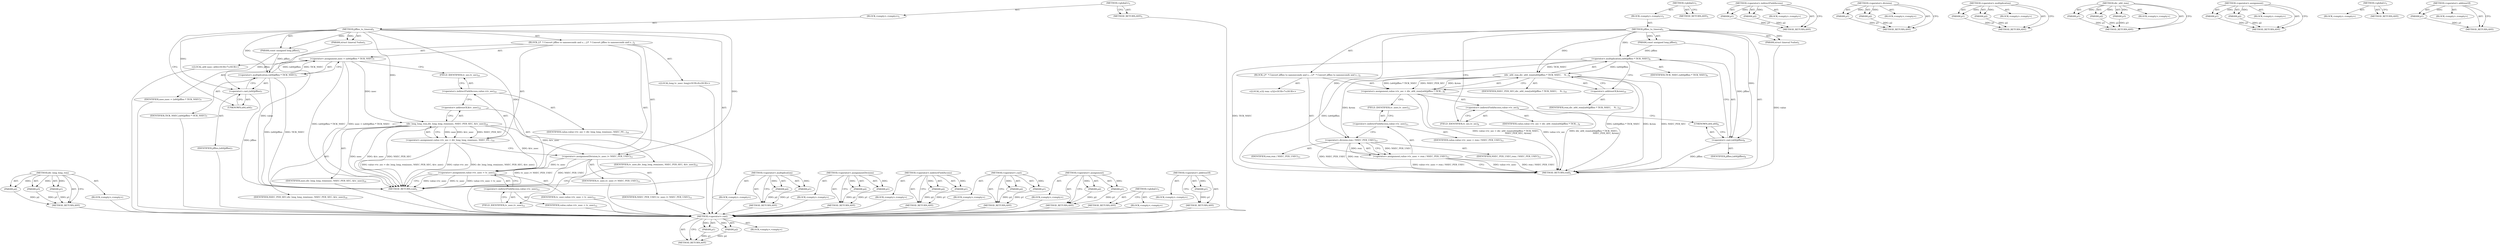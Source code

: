 digraph "&lt;operator&gt;.addressOf" {
vulnerable_81 [label=<(METHOD,div_long_long_rem)>];
vulnerable_82 [label=<(PARAM,p1)>];
vulnerable_83 [label=<(PARAM,p2)>];
vulnerable_84 [label=<(PARAM,p3)>];
vulnerable_85 [label=<(BLOCK,&lt;empty&gt;,&lt;empty&gt;)>];
vulnerable_86 [label=<(METHOD_RETURN,ANY)>];
vulnerable_6 [label=<(METHOD,&lt;global&gt;)<SUB>1</SUB>>];
vulnerable_7 [label=<(BLOCK,&lt;empty&gt;,&lt;empty&gt;)<SUB>1</SUB>>];
vulnerable_8 [label=<(METHOD,jiffies_to_timeval)<SUB>1</SUB>>];
vulnerable_9 [label=<(PARAM,const unsigned long jiffies)<SUB>1</SUB>>];
vulnerable_10 [label=<(PARAM,struct timeval *value)<SUB>1</SUB>>];
vulnerable_11 [label=<(BLOCK,{
	/*
 	 * Convert jiffies to nanoseconds and s...,{
	/*
 	 * Convert jiffies to nanoseconds and s...)<SUB>2</SUB>>];
vulnerable_12 [label="<(LOCAL,u64 nsec: u64)<SUB>7</SUB>>"];
vulnerable_13 [label=<(&lt;operator&gt;.assignment,nsec = (u64)jiffies * TICK_NSEC)<SUB>7</SUB>>];
vulnerable_14 [label=<(IDENTIFIER,nsec,nsec = (u64)jiffies * TICK_NSEC)<SUB>7</SUB>>];
vulnerable_15 [label=<(&lt;operator&gt;.multiplication,(u64)jiffies * TICK_NSEC)<SUB>7</SUB>>];
vulnerable_16 [label=<(&lt;operator&gt;.cast,(u64)jiffies)<SUB>7</SUB>>];
vulnerable_17 [label=<(UNKNOWN,u64,u64)<SUB>7</SUB>>];
vulnerable_18 [label=<(IDENTIFIER,jiffies,(u64)jiffies)<SUB>7</SUB>>];
vulnerable_19 [label=<(IDENTIFIER,TICK_NSEC,(u64)jiffies * TICK_NSEC)<SUB>7</SUB>>];
vulnerable_20 [label="<(LOCAL,long tv_usec: long)<SUB>8</SUB>>"];
vulnerable_21 [label=<(&lt;operator&gt;.assignment,value-&gt;tv_sec = div_long_long_rem(nsec, NSEC_PE...)<SUB>10</SUB>>];
vulnerable_22 [label=<(&lt;operator&gt;.indirectFieldAccess,value-&gt;tv_sec)<SUB>10</SUB>>];
vulnerable_23 [label=<(IDENTIFIER,value,value-&gt;tv_sec = div_long_long_rem(nsec, NSEC_PE...)<SUB>10</SUB>>];
vulnerable_24 [label=<(FIELD_IDENTIFIER,tv_sec,tv_sec)<SUB>10</SUB>>];
vulnerable_25 [label=<(div_long_long_rem,div_long_long_rem(nsec, NSEC_PER_SEC, &amp;tv_usec))<SUB>10</SUB>>];
vulnerable_26 [label=<(IDENTIFIER,nsec,div_long_long_rem(nsec, NSEC_PER_SEC, &amp;tv_usec))<SUB>10</SUB>>];
vulnerable_27 [label=<(IDENTIFIER,NSEC_PER_SEC,div_long_long_rem(nsec, NSEC_PER_SEC, &amp;tv_usec))<SUB>10</SUB>>];
vulnerable_28 [label=<(&lt;operator&gt;.addressOf,&amp;tv_usec)<SUB>10</SUB>>];
vulnerable_29 [label=<(IDENTIFIER,tv_usec,div_long_long_rem(nsec, NSEC_PER_SEC, &amp;tv_usec))<SUB>10</SUB>>];
vulnerable_30 [label=<(&lt;operator&gt;.assignmentDivision,tv_usec /= NSEC_PER_USEC)<SUB>11</SUB>>];
vulnerable_31 [label=<(IDENTIFIER,tv_usec,tv_usec /= NSEC_PER_USEC)<SUB>11</SUB>>];
vulnerable_32 [label=<(IDENTIFIER,NSEC_PER_USEC,tv_usec /= NSEC_PER_USEC)<SUB>11</SUB>>];
vulnerable_33 [label=<(&lt;operator&gt;.assignment,value-&gt;tv_usec = tv_usec)<SUB>12</SUB>>];
vulnerable_34 [label=<(&lt;operator&gt;.indirectFieldAccess,value-&gt;tv_usec)<SUB>12</SUB>>];
vulnerable_35 [label=<(IDENTIFIER,value,value-&gt;tv_usec = tv_usec)<SUB>12</SUB>>];
vulnerable_36 [label=<(FIELD_IDENTIFIER,tv_usec,tv_usec)<SUB>12</SUB>>];
vulnerable_37 [label=<(IDENTIFIER,tv_usec,value-&gt;tv_usec = tv_usec)<SUB>12</SUB>>];
vulnerable_38 [label=<(METHOD_RETURN,void)<SUB>1</SUB>>];
vulnerable_40 [label=<(METHOD_RETURN,ANY)<SUB>1</SUB>>];
vulnerable_66 [label=<(METHOD,&lt;operator&gt;.multiplication)>];
vulnerable_67 [label=<(PARAM,p1)>];
vulnerable_68 [label=<(PARAM,p2)>];
vulnerable_69 [label=<(BLOCK,&lt;empty&gt;,&lt;empty&gt;)>];
vulnerable_70 [label=<(METHOD_RETURN,ANY)>];
vulnerable_91 [label=<(METHOD,&lt;operator&gt;.assignmentDivision)>];
vulnerable_92 [label=<(PARAM,p1)>];
vulnerable_93 [label=<(PARAM,p2)>];
vulnerable_94 [label=<(BLOCK,&lt;empty&gt;,&lt;empty&gt;)>];
vulnerable_95 [label=<(METHOD_RETURN,ANY)>];
vulnerable_76 [label=<(METHOD,&lt;operator&gt;.indirectFieldAccess)>];
vulnerable_77 [label=<(PARAM,p1)>];
vulnerable_78 [label=<(PARAM,p2)>];
vulnerable_79 [label=<(BLOCK,&lt;empty&gt;,&lt;empty&gt;)>];
vulnerable_80 [label=<(METHOD_RETURN,ANY)>];
vulnerable_71 [label=<(METHOD,&lt;operator&gt;.cast)>];
vulnerable_72 [label=<(PARAM,p1)>];
vulnerable_73 [label=<(PARAM,p2)>];
vulnerable_74 [label=<(BLOCK,&lt;empty&gt;,&lt;empty&gt;)>];
vulnerable_75 [label=<(METHOD_RETURN,ANY)>];
vulnerable_61 [label=<(METHOD,&lt;operator&gt;.assignment)>];
vulnerable_62 [label=<(PARAM,p1)>];
vulnerable_63 [label=<(PARAM,p2)>];
vulnerable_64 [label=<(BLOCK,&lt;empty&gt;,&lt;empty&gt;)>];
vulnerable_65 [label=<(METHOD_RETURN,ANY)>];
vulnerable_55 [label=<(METHOD,&lt;global&gt;)<SUB>1</SUB>>];
vulnerable_56 [label=<(BLOCK,&lt;empty&gt;,&lt;empty&gt;)>];
vulnerable_57 [label=<(METHOD_RETURN,ANY)>];
vulnerable_87 [label=<(METHOD,&lt;operator&gt;.addressOf)>];
vulnerable_88 [label=<(PARAM,p1)>];
vulnerable_89 [label=<(BLOCK,&lt;empty&gt;,&lt;empty&gt;)>];
vulnerable_90 [label=<(METHOD_RETURN,ANY)>];
fixed_75 [label=<(METHOD,&lt;operator&gt;.cast)>];
fixed_76 [label=<(PARAM,p1)>];
fixed_77 [label=<(PARAM,p2)>];
fixed_78 [label=<(BLOCK,&lt;empty&gt;,&lt;empty&gt;)>];
fixed_79 [label=<(METHOD_RETURN,ANY)>];
fixed_6 [label=<(METHOD,&lt;global&gt;)<SUB>1</SUB>>];
fixed_7 [label=<(BLOCK,&lt;empty&gt;,&lt;empty&gt;)<SUB>1</SUB>>];
fixed_8 [label=<(METHOD,jiffies_to_timeval)<SUB>1</SUB>>];
fixed_9 [label=<(PARAM,const unsigned long jiffies)<SUB>1</SUB>>];
fixed_10 [label=<(PARAM,struct timeval *value)<SUB>1</SUB>>];
fixed_11 [label=<(BLOCK,{
	/*
 	 * Convert jiffies to nanoseconds and s...,{
	/*
 	 * Convert jiffies to nanoseconds and s...)<SUB>2</SUB>>];
fixed_12 [label="<(LOCAL,u32 rem: u32)<SUB>7</SUB>>"];
fixed_13 [label=<(&lt;operator&gt;.assignment,value-&gt;tv_sec = div_u64_rem((u64)jiffies * TICK...)<SUB>9</SUB>>];
fixed_14 [label=<(&lt;operator&gt;.indirectFieldAccess,value-&gt;tv_sec)<SUB>9</SUB>>];
fixed_15 [label=<(IDENTIFIER,value,value-&gt;tv_sec = div_u64_rem((u64)jiffies * TICK...)<SUB>9</SUB>>];
fixed_16 [label=<(FIELD_IDENTIFIER,tv_sec,tv_sec)<SUB>9</SUB>>];
fixed_17 [label=<(div_u64_rem,div_u64_rem((u64)jiffies * TICK_NSEC,
				    N...)<SUB>9</SUB>>];
fixed_18 [label=<(&lt;operator&gt;.multiplication,(u64)jiffies * TICK_NSEC)<SUB>9</SUB>>];
fixed_19 [label=<(&lt;operator&gt;.cast,(u64)jiffies)<SUB>9</SUB>>];
fixed_20 [label=<(UNKNOWN,u64,u64)<SUB>9</SUB>>];
fixed_21 [label=<(IDENTIFIER,jiffies,(u64)jiffies)<SUB>9</SUB>>];
fixed_22 [label=<(IDENTIFIER,TICK_NSEC,(u64)jiffies * TICK_NSEC)<SUB>9</SUB>>];
fixed_23 [label=<(IDENTIFIER,NSEC_PER_SEC,div_u64_rem((u64)jiffies * TICK_NSEC,
				    N...)<SUB>10</SUB>>];
fixed_24 [label=<(&lt;operator&gt;.addressOf,&amp;rem)<SUB>10</SUB>>];
fixed_25 [label=<(IDENTIFIER,rem,div_u64_rem((u64)jiffies * TICK_NSEC,
				    N...)<SUB>10</SUB>>];
fixed_26 [label=<(&lt;operator&gt;.assignment,value-&gt;tv_usec = rem / NSEC_PER_USEC)<SUB>11</SUB>>];
fixed_27 [label=<(&lt;operator&gt;.indirectFieldAccess,value-&gt;tv_usec)<SUB>11</SUB>>];
fixed_28 [label=<(IDENTIFIER,value,value-&gt;tv_usec = rem / NSEC_PER_USEC)<SUB>11</SUB>>];
fixed_29 [label=<(FIELD_IDENTIFIER,tv_usec,tv_usec)<SUB>11</SUB>>];
fixed_30 [label=<(&lt;operator&gt;.division,rem / NSEC_PER_USEC)<SUB>11</SUB>>];
fixed_31 [label=<(IDENTIFIER,rem,rem / NSEC_PER_USEC)<SUB>11</SUB>>];
fixed_32 [label=<(IDENTIFIER,NSEC_PER_USEC,rem / NSEC_PER_USEC)<SUB>11</SUB>>];
fixed_33 [label=<(METHOD_RETURN,void)<SUB>1</SUB>>];
fixed_35 [label=<(METHOD_RETURN,ANY)<SUB>1</SUB>>];
fixed_59 [label=<(METHOD,&lt;operator&gt;.indirectFieldAccess)>];
fixed_60 [label=<(PARAM,p1)>];
fixed_61 [label=<(PARAM,p2)>];
fixed_62 [label=<(BLOCK,&lt;empty&gt;,&lt;empty&gt;)>];
fixed_63 [label=<(METHOD_RETURN,ANY)>];
fixed_84 [label=<(METHOD,&lt;operator&gt;.division)>];
fixed_85 [label=<(PARAM,p1)>];
fixed_86 [label=<(PARAM,p2)>];
fixed_87 [label=<(BLOCK,&lt;empty&gt;,&lt;empty&gt;)>];
fixed_88 [label=<(METHOD_RETURN,ANY)>];
fixed_70 [label=<(METHOD,&lt;operator&gt;.multiplication)>];
fixed_71 [label=<(PARAM,p1)>];
fixed_72 [label=<(PARAM,p2)>];
fixed_73 [label=<(BLOCK,&lt;empty&gt;,&lt;empty&gt;)>];
fixed_74 [label=<(METHOD_RETURN,ANY)>];
fixed_64 [label=<(METHOD,div_u64_rem)>];
fixed_65 [label=<(PARAM,p1)>];
fixed_66 [label=<(PARAM,p2)>];
fixed_67 [label=<(PARAM,p3)>];
fixed_68 [label=<(BLOCK,&lt;empty&gt;,&lt;empty&gt;)>];
fixed_69 [label=<(METHOD_RETURN,ANY)>];
fixed_54 [label=<(METHOD,&lt;operator&gt;.assignment)>];
fixed_55 [label=<(PARAM,p1)>];
fixed_56 [label=<(PARAM,p2)>];
fixed_57 [label=<(BLOCK,&lt;empty&gt;,&lt;empty&gt;)>];
fixed_58 [label=<(METHOD_RETURN,ANY)>];
fixed_48 [label=<(METHOD,&lt;global&gt;)<SUB>1</SUB>>];
fixed_49 [label=<(BLOCK,&lt;empty&gt;,&lt;empty&gt;)>];
fixed_50 [label=<(METHOD_RETURN,ANY)>];
fixed_80 [label=<(METHOD,&lt;operator&gt;.addressOf)>];
fixed_81 [label=<(PARAM,p1)>];
fixed_82 [label=<(BLOCK,&lt;empty&gt;,&lt;empty&gt;)>];
fixed_83 [label=<(METHOD_RETURN,ANY)>];
vulnerable_81 -> vulnerable_82  [key=0, label="AST: "];
vulnerable_81 -> vulnerable_82  [key=1, label="DDG: "];
vulnerable_81 -> vulnerable_85  [key=0, label="AST: "];
vulnerable_81 -> vulnerable_83  [key=0, label="AST: "];
vulnerable_81 -> vulnerable_83  [key=1, label="DDG: "];
vulnerable_81 -> vulnerable_86  [key=0, label="AST: "];
vulnerable_81 -> vulnerable_86  [key=1, label="CFG: "];
vulnerable_81 -> vulnerable_84  [key=0, label="AST: "];
vulnerable_81 -> vulnerable_84  [key=1, label="DDG: "];
vulnerable_82 -> vulnerable_86  [key=0, label="DDG: p1"];
vulnerable_83 -> vulnerable_86  [key=0, label="DDG: p2"];
vulnerable_84 -> vulnerable_86  [key=0, label="DDG: p3"];
vulnerable_85 -> fixed_75  [key=0];
vulnerable_86 -> fixed_75  [key=0];
vulnerable_6 -> vulnerable_7  [key=0, label="AST: "];
vulnerable_6 -> vulnerable_40  [key=0, label="AST: "];
vulnerable_6 -> vulnerable_40  [key=1, label="CFG: "];
vulnerable_7 -> vulnerable_8  [key=0, label="AST: "];
vulnerable_8 -> vulnerable_9  [key=0, label="AST: "];
vulnerable_8 -> vulnerable_9  [key=1, label="DDG: "];
vulnerable_8 -> vulnerable_10  [key=0, label="AST: "];
vulnerable_8 -> vulnerable_10  [key=1, label="DDG: "];
vulnerable_8 -> vulnerable_11  [key=0, label="AST: "];
vulnerable_8 -> vulnerable_38  [key=0, label="AST: "];
vulnerable_8 -> vulnerable_17  [key=0, label="CFG: "];
vulnerable_8 -> vulnerable_30  [key=0, label="DDG: "];
vulnerable_8 -> vulnerable_33  [key=0, label="DDG: "];
vulnerable_8 -> vulnerable_15  [key=0, label="DDG: "];
vulnerable_8 -> vulnerable_25  [key=0, label="DDG: "];
vulnerable_8 -> vulnerable_16  [key=0, label="DDG: "];
vulnerable_9 -> vulnerable_15  [key=0, label="DDG: jiffies"];
vulnerable_9 -> vulnerable_16  [key=0, label="DDG: jiffies"];
vulnerable_10 -> vulnerable_38  [key=0, label="DDG: value"];
vulnerable_11 -> vulnerable_12  [key=0, label="AST: "];
vulnerable_11 -> vulnerable_13  [key=0, label="AST: "];
vulnerable_11 -> vulnerable_20  [key=0, label="AST: "];
vulnerable_11 -> vulnerable_21  [key=0, label="AST: "];
vulnerable_11 -> vulnerable_30  [key=0, label="AST: "];
vulnerable_11 -> vulnerable_33  [key=0, label="AST: "];
vulnerable_12 -> fixed_75  [key=0];
vulnerable_13 -> vulnerable_14  [key=0, label="AST: "];
vulnerable_13 -> vulnerable_15  [key=0, label="AST: "];
vulnerable_13 -> vulnerable_24  [key=0, label="CFG: "];
vulnerable_13 -> vulnerable_38  [key=0, label="DDG: (u64)jiffies * TICK_NSEC"];
vulnerable_13 -> vulnerable_38  [key=1, label="DDG: nsec = (u64)jiffies * TICK_NSEC"];
vulnerable_13 -> vulnerable_25  [key=0, label="DDG: nsec"];
vulnerable_14 -> fixed_75  [key=0];
vulnerable_15 -> vulnerable_16  [key=0, label="AST: "];
vulnerable_15 -> vulnerable_19  [key=0, label="AST: "];
vulnerable_15 -> vulnerable_13  [key=0, label="CFG: "];
vulnerable_15 -> vulnerable_13  [key=1, label="DDG: (u64)jiffies"];
vulnerable_15 -> vulnerable_13  [key=2, label="DDG: TICK_NSEC"];
vulnerable_15 -> vulnerable_38  [key=0, label="DDG: (u64)jiffies"];
vulnerable_15 -> vulnerable_38  [key=1, label="DDG: TICK_NSEC"];
vulnerable_16 -> vulnerable_17  [key=0, label="AST: "];
vulnerable_16 -> vulnerable_18  [key=0, label="AST: "];
vulnerable_16 -> vulnerable_15  [key=0, label="CFG: "];
vulnerable_16 -> vulnerable_38  [key=0, label="DDG: jiffies"];
vulnerable_17 -> vulnerable_16  [key=0, label="CFG: "];
vulnerable_18 -> fixed_75  [key=0];
vulnerable_19 -> fixed_75  [key=0];
vulnerable_20 -> fixed_75  [key=0];
vulnerable_21 -> vulnerable_22  [key=0, label="AST: "];
vulnerable_21 -> vulnerable_25  [key=0, label="AST: "];
vulnerable_21 -> vulnerable_30  [key=0, label="CFG: "];
vulnerable_21 -> vulnerable_38  [key=0, label="DDG: value-&gt;tv_sec"];
vulnerable_21 -> vulnerable_38  [key=1, label="DDG: div_long_long_rem(nsec, NSEC_PER_SEC, &amp;tv_usec)"];
vulnerable_21 -> vulnerable_38  [key=2, label="DDG: value-&gt;tv_sec = div_long_long_rem(nsec, NSEC_PER_SEC, &amp;tv_usec)"];
vulnerable_22 -> vulnerable_23  [key=0, label="AST: "];
vulnerable_22 -> vulnerable_24  [key=0, label="AST: "];
vulnerable_22 -> vulnerable_28  [key=0, label="CFG: "];
vulnerable_23 -> fixed_75  [key=0];
vulnerable_24 -> vulnerable_22  [key=0, label="CFG: "];
vulnerable_25 -> vulnerable_26  [key=0, label="AST: "];
vulnerable_25 -> vulnerable_27  [key=0, label="AST: "];
vulnerable_25 -> vulnerable_28  [key=0, label="AST: "];
vulnerable_25 -> vulnerable_21  [key=0, label="CFG: "];
vulnerable_25 -> vulnerable_21  [key=1, label="DDG: nsec"];
vulnerable_25 -> vulnerable_21  [key=2, label="DDG: NSEC_PER_SEC"];
vulnerable_25 -> vulnerable_21  [key=3, label="DDG: &amp;tv_usec"];
vulnerable_25 -> vulnerable_38  [key=0, label="DDG: nsec"];
vulnerable_25 -> vulnerable_38  [key=1, label="DDG: &amp;tv_usec"];
vulnerable_25 -> vulnerable_38  [key=2, label="DDG: NSEC_PER_SEC"];
vulnerable_25 -> vulnerable_33  [key=0, label="DDG: &amp;tv_usec"];
vulnerable_25 -> vulnerable_30  [key=0, label="DDG: &amp;tv_usec"];
vulnerable_26 -> fixed_75  [key=0];
vulnerable_27 -> fixed_75  [key=0];
vulnerable_28 -> vulnerable_29  [key=0, label="AST: "];
vulnerable_28 -> vulnerable_25  [key=0, label="CFG: "];
vulnerable_29 -> fixed_75  [key=0];
vulnerable_30 -> vulnerable_31  [key=0, label="AST: "];
vulnerable_30 -> vulnerable_32  [key=0, label="AST: "];
vulnerable_30 -> vulnerable_36  [key=0, label="CFG: "];
vulnerable_30 -> vulnerable_38  [key=0, label="DDG: tv_usec /= NSEC_PER_USEC"];
vulnerable_30 -> vulnerable_38  [key=1, label="DDG: NSEC_PER_USEC"];
vulnerable_30 -> vulnerable_33  [key=0, label="DDG: tv_usec"];
vulnerable_31 -> fixed_75  [key=0];
vulnerable_32 -> fixed_75  [key=0];
vulnerable_33 -> vulnerable_34  [key=0, label="AST: "];
vulnerable_33 -> vulnerable_37  [key=0, label="AST: "];
vulnerable_33 -> vulnerable_38  [key=0, label="CFG: "];
vulnerable_33 -> vulnerable_38  [key=1, label="DDG: value-&gt;tv_usec"];
vulnerable_33 -> vulnerable_38  [key=2, label="DDG: tv_usec"];
vulnerable_33 -> vulnerable_38  [key=3, label="DDG: value-&gt;tv_usec = tv_usec"];
vulnerable_34 -> vulnerable_35  [key=0, label="AST: "];
vulnerable_34 -> vulnerable_36  [key=0, label="AST: "];
vulnerable_34 -> vulnerable_33  [key=0, label="CFG: "];
vulnerable_35 -> fixed_75  [key=0];
vulnerable_36 -> vulnerable_34  [key=0, label="CFG: "];
vulnerable_37 -> fixed_75  [key=0];
vulnerable_38 -> fixed_75  [key=0];
vulnerable_40 -> fixed_75  [key=0];
vulnerable_66 -> vulnerable_67  [key=0, label="AST: "];
vulnerable_66 -> vulnerable_67  [key=1, label="DDG: "];
vulnerable_66 -> vulnerable_69  [key=0, label="AST: "];
vulnerable_66 -> vulnerable_68  [key=0, label="AST: "];
vulnerable_66 -> vulnerable_68  [key=1, label="DDG: "];
vulnerable_66 -> vulnerable_70  [key=0, label="AST: "];
vulnerable_66 -> vulnerable_70  [key=1, label="CFG: "];
vulnerable_67 -> vulnerable_70  [key=0, label="DDG: p1"];
vulnerable_68 -> vulnerable_70  [key=0, label="DDG: p2"];
vulnerable_69 -> fixed_75  [key=0];
vulnerable_70 -> fixed_75  [key=0];
vulnerable_91 -> vulnerable_92  [key=0, label="AST: "];
vulnerable_91 -> vulnerable_92  [key=1, label="DDG: "];
vulnerable_91 -> vulnerable_94  [key=0, label="AST: "];
vulnerable_91 -> vulnerable_93  [key=0, label="AST: "];
vulnerable_91 -> vulnerable_93  [key=1, label="DDG: "];
vulnerable_91 -> vulnerable_95  [key=0, label="AST: "];
vulnerable_91 -> vulnerable_95  [key=1, label="CFG: "];
vulnerable_92 -> vulnerable_95  [key=0, label="DDG: p1"];
vulnerable_93 -> vulnerable_95  [key=0, label="DDG: p2"];
vulnerable_94 -> fixed_75  [key=0];
vulnerable_95 -> fixed_75  [key=0];
vulnerable_76 -> vulnerable_77  [key=0, label="AST: "];
vulnerable_76 -> vulnerable_77  [key=1, label="DDG: "];
vulnerable_76 -> vulnerable_79  [key=0, label="AST: "];
vulnerable_76 -> vulnerable_78  [key=0, label="AST: "];
vulnerable_76 -> vulnerable_78  [key=1, label="DDG: "];
vulnerable_76 -> vulnerable_80  [key=0, label="AST: "];
vulnerable_76 -> vulnerable_80  [key=1, label="CFG: "];
vulnerable_77 -> vulnerable_80  [key=0, label="DDG: p1"];
vulnerable_78 -> vulnerable_80  [key=0, label="DDG: p2"];
vulnerable_79 -> fixed_75  [key=0];
vulnerable_80 -> fixed_75  [key=0];
vulnerable_71 -> vulnerable_72  [key=0, label="AST: "];
vulnerable_71 -> vulnerable_72  [key=1, label="DDG: "];
vulnerable_71 -> vulnerable_74  [key=0, label="AST: "];
vulnerable_71 -> vulnerable_73  [key=0, label="AST: "];
vulnerable_71 -> vulnerable_73  [key=1, label="DDG: "];
vulnerable_71 -> vulnerable_75  [key=0, label="AST: "];
vulnerable_71 -> vulnerable_75  [key=1, label="CFG: "];
vulnerable_72 -> vulnerable_75  [key=0, label="DDG: p1"];
vulnerable_73 -> vulnerable_75  [key=0, label="DDG: p2"];
vulnerable_74 -> fixed_75  [key=0];
vulnerable_75 -> fixed_75  [key=0];
vulnerable_61 -> vulnerable_62  [key=0, label="AST: "];
vulnerable_61 -> vulnerable_62  [key=1, label="DDG: "];
vulnerable_61 -> vulnerable_64  [key=0, label="AST: "];
vulnerable_61 -> vulnerable_63  [key=0, label="AST: "];
vulnerable_61 -> vulnerable_63  [key=1, label="DDG: "];
vulnerable_61 -> vulnerable_65  [key=0, label="AST: "];
vulnerable_61 -> vulnerable_65  [key=1, label="CFG: "];
vulnerable_62 -> vulnerable_65  [key=0, label="DDG: p1"];
vulnerable_63 -> vulnerable_65  [key=0, label="DDG: p2"];
vulnerable_64 -> fixed_75  [key=0];
vulnerable_65 -> fixed_75  [key=0];
vulnerable_55 -> vulnerable_56  [key=0, label="AST: "];
vulnerable_55 -> vulnerable_57  [key=0, label="AST: "];
vulnerable_55 -> vulnerable_57  [key=1, label="CFG: "];
vulnerable_56 -> fixed_75  [key=0];
vulnerable_57 -> fixed_75  [key=0];
vulnerable_87 -> vulnerable_88  [key=0, label="AST: "];
vulnerable_87 -> vulnerable_88  [key=1, label="DDG: "];
vulnerable_87 -> vulnerable_89  [key=0, label="AST: "];
vulnerable_87 -> vulnerable_90  [key=0, label="AST: "];
vulnerable_87 -> vulnerable_90  [key=1, label="CFG: "];
vulnerable_88 -> vulnerable_90  [key=0, label="DDG: p1"];
vulnerable_89 -> fixed_75  [key=0];
vulnerable_90 -> fixed_75  [key=0];
fixed_75 -> fixed_76  [key=0, label="AST: "];
fixed_75 -> fixed_76  [key=1, label="DDG: "];
fixed_75 -> fixed_78  [key=0, label="AST: "];
fixed_75 -> fixed_77  [key=0, label="AST: "];
fixed_75 -> fixed_77  [key=1, label="DDG: "];
fixed_75 -> fixed_79  [key=0, label="AST: "];
fixed_75 -> fixed_79  [key=1, label="CFG: "];
fixed_76 -> fixed_79  [key=0, label="DDG: p1"];
fixed_77 -> fixed_79  [key=0, label="DDG: p2"];
fixed_6 -> fixed_7  [key=0, label="AST: "];
fixed_6 -> fixed_35  [key=0, label="AST: "];
fixed_6 -> fixed_35  [key=1, label="CFG: "];
fixed_7 -> fixed_8  [key=0, label="AST: "];
fixed_8 -> fixed_9  [key=0, label="AST: "];
fixed_8 -> fixed_9  [key=1, label="DDG: "];
fixed_8 -> fixed_10  [key=0, label="AST: "];
fixed_8 -> fixed_10  [key=1, label="DDG: "];
fixed_8 -> fixed_11  [key=0, label="AST: "];
fixed_8 -> fixed_33  [key=0, label="AST: "];
fixed_8 -> fixed_16  [key=0, label="CFG: "];
fixed_8 -> fixed_17  [key=0, label="DDG: "];
fixed_8 -> fixed_30  [key=0, label="DDG: "];
fixed_8 -> fixed_18  [key=0, label="DDG: "];
fixed_8 -> fixed_19  [key=0, label="DDG: "];
fixed_9 -> fixed_18  [key=0, label="DDG: jiffies"];
fixed_9 -> fixed_19  [key=0, label="DDG: jiffies"];
fixed_10 -> fixed_33  [key=0, label="DDG: value"];
fixed_11 -> fixed_12  [key=0, label="AST: "];
fixed_11 -> fixed_13  [key=0, label="AST: "];
fixed_11 -> fixed_26  [key=0, label="AST: "];
fixed_13 -> fixed_14  [key=0, label="AST: "];
fixed_13 -> fixed_17  [key=0, label="AST: "];
fixed_13 -> fixed_29  [key=0, label="CFG: "];
fixed_13 -> fixed_33  [key=0, label="DDG: value-&gt;tv_sec"];
fixed_13 -> fixed_33  [key=1, label="DDG: div_u64_rem((u64)jiffies * TICK_NSEC,
				    NSEC_PER_SEC, &amp;rem)"];
fixed_13 -> fixed_33  [key=2, label="DDG: value-&gt;tv_sec = div_u64_rem((u64)jiffies * TICK_NSEC,
				    NSEC_PER_SEC, &amp;rem)"];
fixed_14 -> fixed_15  [key=0, label="AST: "];
fixed_14 -> fixed_16  [key=0, label="AST: "];
fixed_14 -> fixed_20  [key=0, label="CFG: "];
fixed_16 -> fixed_14  [key=0, label="CFG: "];
fixed_17 -> fixed_18  [key=0, label="AST: "];
fixed_17 -> fixed_23  [key=0, label="AST: "];
fixed_17 -> fixed_24  [key=0, label="AST: "];
fixed_17 -> fixed_13  [key=0, label="CFG: "];
fixed_17 -> fixed_13  [key=1, label="DDG: (u64)jiffies * TICK_NSEC"];
fixed_17 -> fixed_13  [key=2, label="DDG: NSEC_PER_SEC"];
fixed_17 -> fixed_13  [key=3, label="DDG: &amp;rem"];
fixed_17 -> fixed_33  [key=0, label="DDG: (u64)jiffies * TICK_NSEC"];
fixed_17 -> fixed_33  [key=1, label="DDG: &amp;rem"];
fixed_17 -> fixed_33  [key=2, label="DDG: NSEC_PER_SEC"];
fixed_17 -> fixed_30  [key=0, label="DDG: &amp;rem"];
fixed_18 -> fixed_19  [key=0, label="AST: "];
fixed_18 -> fixed_22  [key=0, label="AST: "];
fixed_18 -> fixed_24  [key=0, label="CFG: "];
fixed_18 -> fixed_33  [key=0, label="DDG: (u64)jiffies"];
fixed_18 -> fixed_33  [key=1, label="DDG: TICK_NSEC"];
fixed_18 -> fixed_17  [key=0, label="DDG: (u64)jiffies"];
fixed_18 -> fixed_17  [key=1, label="DDG: TICK_NSEC"];
fixed_19 -> fixed_20  [key=0, label="AST: "];
fixed_19 -> fixed_21  [key=0, label="AST: "];
fixed_19 -> fixed_18  [key=0, label="CFG: "];
fixed_19 -> fixed_33  [key=0, label="DDG: jiffies"];
fixed_20 -> fixed_19  [key=0, label="CFG: "];
fixed_24 -> fixed_25  [key=0, label="AST: "];
fixed_24 -> fixed_17  [key=0, label="CFG: "];
fixed_26 -> fixed_27  [key=0, label="AST: "];
fixed_26 -> fixed_30  [key=0, label="AST: "];
fixed_26 -> fixed_33  [key=0, label="CFG: "];
fixed_26 -> fixed_33  [key=1, label="DDG: value-&gt;tv_usec"];
fixed_26 -> fixed_33  [key=2, label="DDG: rem / NSEC_PER_USEC"];
fixed_26 -> fixed_33  [key=3, label="DDG: value-&gt;tv_usec = rem / NSEC_PER_USEC"];
fixed_27 -> fixed_28  [key=0, label="AST: "];
fixed_27 -> fixed_29  [key=0, label="AST: "];
fixed_27 -> fixed_30  [key=0, label="CFG: "];
fixed_29 -> fixed_27  [key=0, label="CFG: "];
fixed_30 -> fixed_31  [key=0, label="AST: "];
fixed_30 -> fixed_32  [key=0, label="AST: "];
fixed_30 -> fixed_26  [key=0, label="CFG: "];
fixed_30 -> fixed_26  [key=1, label="DDG: rem"];
fixed_30 -> fixed_26  [key=2, label="DDG: NSEC_PER_USEC"];
fixed_30 -> fixed_33  [key=0, label="DDG: rem"];
fixed_30 -> fixed_33  [key=1, label="DDG: NSEC_PER_USEC"];
fixed_59 -> fixed_60  [key=0, label="AST: "];
fixed_59 -> fixed_60  [key=1, label="DDG: "];
fixed_59 -> fixed_62  [key=0, label="AST: "];
fixed_59 -> fixed_61  [key=0, label="AST: "];
fixed_59 -> fixed_61  [key=1, label="DDG: "];
fixed_59 -> fixed_63  [key=0, label="AST: "];
fixed_59 -> fixed_63  [key=1, label="CFG: "];
fixed_60 -> fixed_63  [key=0, label="DDG: p1"];
fixed_61 -> fixed_63  [key=0, label="DDG: p2"];
fixed_84 -> fixed_85  [key=0, label="AST: "];
fixed_84 -> fixed_85  [key=1, label="DDG: "];
fixed_84 -> fixed_87  [key=0, label="AST: "];
fixed_84 -> fixed_86  [key=0, label="AST: "];
fixed_84 -> fixed_86  [key=1, label="DDG: "];
fixed_84 -> fixed_88  [key=0, label="AST: "];
fixed_84 -> fixed_88  [key=1, label="CFG: "];
fixed_85 -> fixed_88  [key=0, label="DDG: p1"];
fixed_86 -> fixed_88  [key=0, label="DDG: p2"];
fixed_70 -> fixed_71  [key=0, label="AST: "];
fixed_70 -> fixed_71  [key=1, label="DDG: "];
fixed_70 -> fixed_73  [key=0, label="AST: "];
fixed_70 -> fixed_72  [key=0, label="AST: "];
fixed_70 -> fixed_72  [key=1, label="DDG: "];
fixed_70 -> fixed_74  [key=0, label="AST: "];
fixed_70 -> fixed_74  [key=1, label="CFG: "];
fixed_71 -> fixed_74  [key=0, label="DDG: p1"];
fixed_72 -> fixed_74  [key=0, label="DDG: p2"];
fixed_64 -> fixed_65  [key=0, label="AST: "];
fixed_64 -> fixed_65  [key=1, label="DDG: "];
fixed_64 -> fixed_68  [key=0, label="AST: "];
fixed_64 -> fixed_66  [key=0, label="AST: "];
fixed_64 -> fixed_66  [key=1, label="DDG: "];
fixed_64 -> fixed_69  [key=0, label="AST: "];
fixed_64 -> fixed_69  [key=1, label="CFG: "];
fixed_64 -> fixed_67  [key=0, label="AST: "];
fixed_64 -> fixed_67  [key=1, label="DDG: "];
fixed_65 -> fixed_69  [key=0, label="DDG: p1"];
fixed_66 -> fixed_69  [key=0, label="DDG: p2"];
fixed_67 -> fixed_69  [key=0, label="DDG: p3"];
fixed_54 -> fixed_55  [key=0, label="AST: "];
fixed_54 -> fixed_55  [key=1, label="DDG: "];
fixed_54 -> fixed_57  [key=0, label="AST: "];
fixed_54 -> fixed_56  [key=0, label="AST: "];
fixed_54 -> fixed_56  [key=1, label="DDG: "];
fixed_54 -> fixed_58  [key=0, label="AST: "];
fixed_54 -> fixed_58  [key=1, label="CFG: "];
fixed_55 -> fixed_58  [key=0, label="DDG: p1"];
fixed_56 -> fixed_58  [key=0, label="DDG: p2"];
fixed_48 -> fixed_49  [key=0, label="AST: "];
fixed_48 -> fixed_50  [key=0, label="AST: "];
fixed_48 -> fixed_50  [key=1, label="CFG: "];
fixed_80 -> fixed_81  [key=0, label="AST: "];
fixed_80 -> fixed_81  [key=1, label="DDG: "];
fixed_80 -> fixed_82  [key=0, label="AST: "];
fixed_80 -> fixed_83  [key=0, label="AST: "];
fixed_80 -> fixed_83  [key=1, label="CFG: "];
fixed_81 -> fixed_83  [key=0, label="DDG: p1"];
}
